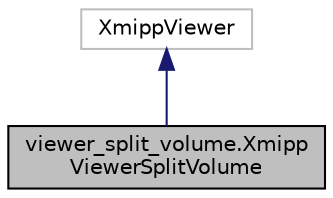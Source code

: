 digraph "viewer_split_volume.XmippViewerSplitVolume"
{
  edge [fontname="Helvetica",fontsize="10",labelfontname="Helvetica",labelfontsize="10"];
  node [fontname="Helvetica",fontsize="10",shape=record];
  Node2 [label="viewer_split_volume.Xmipp\lViewerSplitVolume",height=0.2,width=0.4,color="black", fillcolor="grey75", style="filled", fontcolor="black"];
  Node3 -> Node2 [dir="back",color="midnightblue",fontsize="10",style="solid",fontname="Helvetica"];
  Node3 [label="XmippViewer",height=0.2,width=0.4,color="grey75", fillcolor="white", style="filled"];
}
